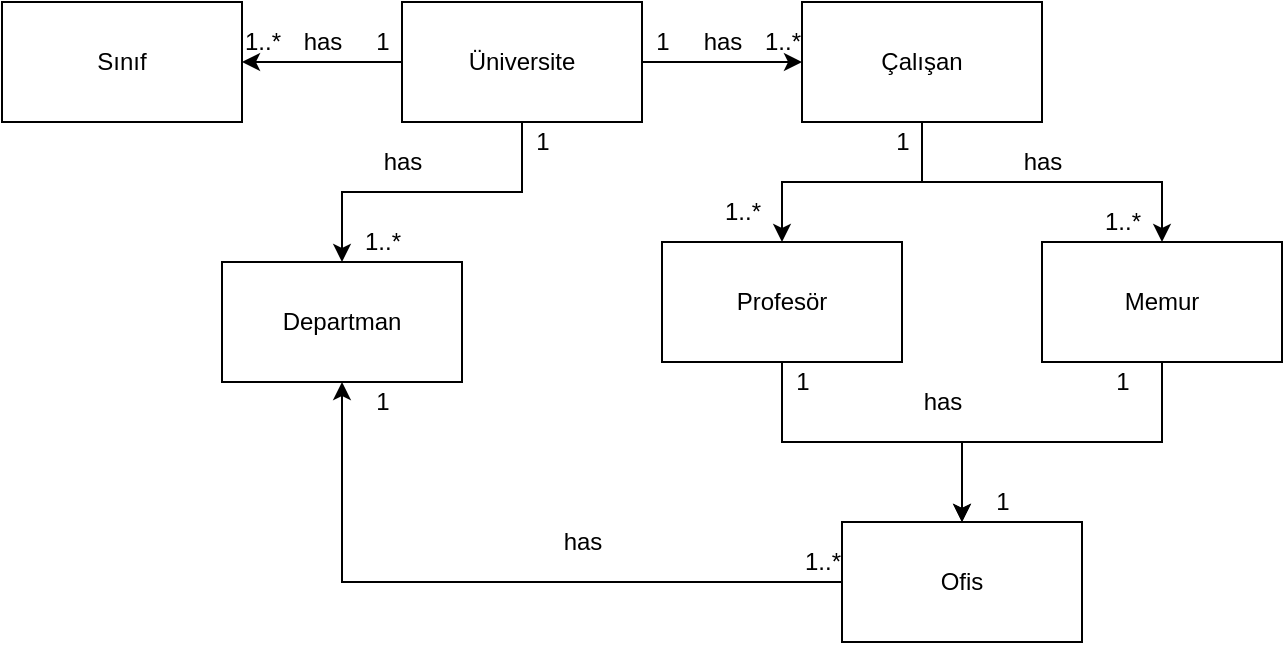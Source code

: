 <mxfile version="20.1.1" type="github">
  <diagram id="C5RBs43oDa-KdzZeNtuy" name="Page-1">
    <mxGraphModel dx="1006" dy="714" grid="1" gridSize="10" guides="1" tooltips="1" connect="1" arrows="1" fold="1" page="1" pageScale="1" pageWidth="827" pageHeight="1169" math="0" shadow="0">
      <root>
        <mxCell id="WIyWlLk6GJQsqaUBKTNV-0" />
        <mxCell id="WIyWlLk6GJQsqaUBKTNV-1" parent="WIyWlLk6GJQsqaUBKTNV-0" />
        <mxCell id="_plOYLPViJ4alJlIMXHO-2" value="" style="edgeStyle=orthogonalEdgeStyle;rounded=0;orthogonalLoop=1;jettySize=auto;html=1;" edge="1" parent="WIyWlLk6GJQsqaUBKTNV-1" source="_plOYLPViJ4alJlIMXHO-0" target="_plOYLPViJ4alJlIMXHO-1">
          <mxGeometry relative="1" as="geometry" />
        </mxCell>
        <mxCell id="_plOYLPViJ4alJlIMXHO-11" value="" style="edgeStyle=orthogonalEdgeStyle;rounded=0;orthogonalLoop=1;jettySize=auto;html=1;" edge="1" parent="WIyWlLk6GJQsqaUBKTNV-1" source="_plOYLPViJ4alJlIMXHO-0" target="_plOYLPViJ4alJlIMXHO-10">
          <mxGeometry relative="1" as="geometry" />
        </mxCell>
        <mxCell id="_plOYLPViJ4alJlIMXHO-13" value="" style="edgeStyle=orthogonalEdgeStyle;rounded=0;orthogonalLoop=1;jettySize=auto;html=1;" edge="1" parent="WIyWlLk6GJQsqaUBKTNV-1" source="_plOYLPViJ4alJlIMXHO-0" target="_plOYLPViJ4alJlIMXHO-12">
          <mxGeometry relative="1" as="geometry" />
        </mxCell>
        <mxCell id="_plOYLPViJ4alJlIMXHO-0" value="Üniversite" style="rounded=0;whiteSpace=wrap;html=1;" vertex="1" parent="WIyWlLk6GJQsqaUBKTNV-1">
          <mxGeometry x="370" y="130" width="120" height="60" as="geometry" />
        </mxCell>
        <mxCell id="_plOYLPViJ4alJlIMXHO-4" value="" style="edgeStyle=orthogonalEdgeStyle;rounded=0;orthogonalLoop=1;jettySize=auto;html=1;" edge="1" parent="WIyWlLk6GJQsqaUBKTNV-1" source="_plOYLPViJ4alJlIMXHO-1" target="_plOYLPViJ4alJlIMXHO-3">
          <mxGeometry relative="1" as="geometry" />
        </mxCell>
        <mxCell id="_plOYLPViJ4alJlIMXHO-6" value="" style="edgeStyle=orthogonalEdgeStyle;rounded=0;orthogonalLoop=1;jettySize=auto;html=1;" edge="1" parent="WIyWlLk6GJQsqaUBKTNV-1" source="_plOYLPViJ4alJlIMXHO-1" target="_plOYLPViJ4alJlIMXHO-5">
          <mxGeometry relative="1" as="geometry" />
        </mxCell>
        <mxCell id="_plOYLPViJ4alJlIMXHO-1" value="Çalışan" style="whiteSpace=wrap;html=1;rounded=0;" vertex="1" parent="WIyWlLk6GJQsqaUBKTNV-1">
          <mxGeometry x="570" y="130" width="120" height="60" as="geometry" />
        </mxCell>
        <mxCell id="_plOYLPViJ4alJlIMXHO-9" style="edgeStyle=orthogonalEdgeStyle;rounded=0;orthogonalLoop=1;jettySize=auto;html=1;" edge="1" parent="WIyWlLk6GJQsqaUBKTNV-1" source="_plOYLPViJ4alJlIMXHO-3" target="_plOYLPViJ4alJlIMXHO-7">
          <mxGeometry relative="1" as="geometry" />
        </mxCell>
        <mxCell id="_plOYLPViJ4alJlIMXHO-3" value="Memur" style="whiteSpace=wrap;html=1;rounded=0;" vertex="1" parent="WIyWlLk6GJQsqaUBKTNV-1">
          <mxGeometry x="690" y="250" width="120" height="60" as="geometry" />
        </mxCell>
        <mxCell id="_plOYLPViJ4alJlIMXHO-8" value="" style="edgeStyle=orthogonalEdgeStyle;rounded=0;orthogonalLoop=1;jettySize=auto;html=1;" edge="1" parent="WIyWlLk6GJQsqaUBKTNV-1" source="_plOYLPViJ4alJlIMXHO-5" target="_plOYLPViJ4alJlIMXHO-7">
          <mxGeometry relative="1" as="geometry" />
        </mxCell>
        <mxCell id="_plOYLPViJ4alJlIMXHO-5" value="Profesör" style="whiteSpace=wrap;html=1;rounded=0;" vertex="1" parent="WIyWlLk6GJQsqaUBKTNV-1">
          <mxGeometry x="500" y="250" width="120" height="60" as="geometry" />
        </mxCell>
        <mxCell id="_plOYLPViJ4alJlIMXHO-14" style="edgeStyle=orthogonalEdgeStyle;rounded=0;orthogonalLoop=1;jettySize=auto;html=1;exitX=0;exitY=0.5;exitDx=0;exitDy=0;" edge="1" parent="WIyWlLk6GJQsqaUBKTNV-1" source="_plOYLPViJ4alJlIMXHO-7" target="_plOYLPViJ4alJlIMXHO-12">
          <mxGeometry relative="1" as="geometry" />
        </mxCell>
        <mxCell id="_plOYLPViJ4alJlIMXHO-7" value="Ofis" style="whiteSpace=wrap;html=1;rounded=0;" vertex="1" parent="WIyWlLk6GJQsqaUBKTNV-1">
          <mxGeometry x="590" y="390" width="120" height="60" as="geometry" />
        </mxCell>
        <mxCell id="_plOYLPViJ4alJlIMXHO-10" value="Sınıf" style="whiteSpace=wrap;html=1;rounded=0;" vertex="1" parent="WIyWlLk6GJQsqaUBKTNV-1">
          <mxGeometry x="170" y="130" width="120" height="60" as="geometry" />
        </mxCell>
        <mxCell id="_plOYLPViJ4alJlIMXHO-12" value="Departman" style="whiteSpace=wrap;html=1;rounded=0;" vertex="1" parent="WIyWlLk6GJQsqaUBKTNV-1">
          <mxGeometry x="280" y="260" width="120" height="60" as="geometry" />
        </mxCell>
        <mxCell id="_plOYLPViJ4alJlIMXHO-15" value="1..*" style="text;html=1;align=center;verticalAlign=middle;resizable=0;points=[];autosize=1;strokeColor=none;fillColor=none;" vertex="1" parent="WIyWlLk6GJQsqaUBKTNV-1">
          <mxGeometry x="280" y="135" width="40" height="30" as="geometry" />
        </mxCell>
        <mxCell id="_plOYLPViJ4alJlIMXHO-16" value="1" style="text;html=1;align=center;verticalAlign=middle;resizable=0;points=[];autosize=1;strokeColor=none;fillColor=none;" vertex="1" parent="WIyWlLk6GJQsqaUBKTNV-1">
          <mxGeometry x="345" y="135" width="30" height="30" as="geometry" />
        </mxCell>
        <mxCell id="_plOYLPViJ4alJlIMXHO-17" value="1..*" style="text;html=1;align=center;verticalAlign=middle;resizable=0;points=[];autosize=1;strokeColor=none;fillColor=none;" vertex="1" parent="WIyWlLk6GJQsqaUBKTNV-1">
          <mxGeometry x="540" y="135" width="40" height="30" as="geometry" />
        </mxCell>
        <mxCell id="_plOYLPViJ4alJlIMXHO-18" value="1" style="text;html=1;align=center;verticalAlign=middle;resizable=0;points=[];autosize=1;strokeColor=none;fillColor=none;" vertex="1" parent="WIyWlLk6GJQsqaUBKTNV-1">
          <mxGeometry x="485" y="135" width="30" height="30" as="geometry" />
        </mxCell>
        <mxCell id="_plOYLPViJ4alJlIMXHO-19" value="1..*" style="text;html=1;align=center;verticalAlign=middle;resizable=0;points=[];autosize=1;strokeColor=none;fillColor=none;" vertex="1" parent="WIyWlLk6GJQsqaUBKTNV-1">
          <mxGeometry x="340" y="235" width="40" height="30" as="geometry" />
        </mxCell>
        <mxCell id="_plOYLPViJ4alJlIMXHO-20" value="1" style="text;html=1;align=center;verticalAlign=middle;resizable=0;points=[];autosize=1;strokeColor=none;fillColor=none;" vertex="1" parent="WIyWlLk6GJQsqaUBKTNV-1">
          <mxGeometry x="425" y="185" width="30" height="30" as="geometry" />
        </mxCell>
        <mxCell id="_plOYLPViJ4alJlIMXHO-21" value="1..*" style="text;html=1;align=center;verticalAlign=middle;resizable=0;points=[];autosize=1;strokeColor=none;fillColor=none;" vertex="1" parent="WIyWlLk6GJQsqaUBKTNV-1">
          <mxGeometry x="560" y="395" width="40" height="30" as="geometry" />
        </mxCell>
        <mxCell id="_plOYLPViJ4alJlIMXHO-22" value="1" style="text;html=1;align=center;verticalAlign=middle;resizable=0;points=[];autosize=1;strokeColor=none;fillColor=none;" vertex="1" parent="WIyWlLk6GJQsqaUBKTNV-1">
          <mxGeometry x="345" y="315" width="30" height="30" as="geometry" />
        </mxCell>
        <mxCell id="_plOYLPViJ4alJlIMXHO-23" value="1" style="text;html=1;align=center;verticalAlign=middle;resizable=0;points=[];autosize=1;strokeColor=none;fillColor=none;" vertex="1" parent="WIyWlLk6GJQsqaUBKTNV-1">
          <mxGeometry x="605" y="185" width="30" height="30" as="geometry" />
        </mxCell>
        <mxCell id="_plOYLPViJ4alJlIMXHO-25" value="1..*" style="text;html=1;align=center;verticalAlign=middle;resizable=0;points=[];autosize=1;strokeColor=none;fillColor=none;" vertex="1" parent="WIyWlLk6GJQsqaUBKTNV-1">
          <mxGeometry x="520" y="220" width="40" height="30" as="geometry" />
        </mxCell>
        <mxCell id="_plOYLPViJ4alJlIMXHO-26" value="1..*" style="text;html=1;align=center;verticalAlign=middle;resizable=0;points=[];autosize=1;strokeColor=none;fillColor=none;" vertex="1" parent="WIyWlLk6GJQsqaUBKTNV-1">
          <mxGeometry x="710" y="225" width="40" height="30" as="geometry" />
        </mxCell>
        <mxCell id="_plOYLPViJ4alJlIMXHO-27" value="1" style="text;html=1;align=center;verticalAlign=middle;resizable=0;points=[];autosize=1;strokeColor=none;fillColor=none;" vertex="1" parent="WIyWlLk6GJQsqaUBKTNV-1">
          <mxGeometry x="655" y="365" width="30" height="30" as="geometry" />
        </mxCell>
        <mxCell id="_plOYLPViJ4alJlIMXHO-28" value="1" style="text;html=1;align=center;verticalAlign=middle;resizable=0;points=[];autosize=1;strokeColor=none;fillColor=none;" vertex="1" parent="WIyWlLk6GJQsqaUBKTNV-1">
          <mxGeometry x="555" y="305" width="30" height="30" as="geometry" />
        </mxCell>
        <mxCell id="_plOYLPViJ4alJlIMXHO-29" value="1" style="text;html=1;align=center;verticalAlign=middle;resizable=0;points=[];autosize=1;strokeColor=none;fillColor=none;" vertex="1" parent="WIyWlLk6GJQsqaUBKTNV-1">
          <mxGeometry x="715" y="305" width="30" height="30" as="geometry" />
        </mxCell>
        <mxCell id="_plOYLPViJ4alJlIMXHO-30" value="has" style="text;html=1;align=center;verticalAlign=middle;resizable=0;points=[];autosize=1;strokeColor=none;fillColor=none;" vertex="1" parent="WIyWlLk6GJQsqaUBKTNV-1">
          <mxGeometry x="310" y="135" width="40" height="30" as="geometry" />
        </mxCell>
        <mxCell id="_plOYLPViJ4alJlIMXHO-31" value="has" style="text;html=1;align=center;verticalAlign=middle;resizable=0;points=[];autosize=1;strokeColor=none;fillColor=none;" vertex="1" parent="WIyWlLk6GJQsqaUBKTNV-1">
          <mxGeometry x="350" y="195" width="40" height="30" as="geometry" />
        </mxCell>
        <mxCell id="_plOYLPViJ4alJlIMXHO-32" value="has" style="text;html=1;align=center;verticalAlign=middle;resizable=0;points=[];autosize=1;strokeColor=none;fillColor=none;" vertex="1" parent="WIyWlLk6GJQsqaUBKTNV-1">
          <mxGeometry x="440" y="385" width="40" height="30" as="geometry" />
        </mxCell>
        <mxCell id="_plOYLPViJ4alJlIMXHO-33" value="has" style="text;html=1;align=center;verticalAlign=middle;resizable=0;points=[];autosize=1;strokeColor=none;fillColor=none;" vertex="1" parent="WIyWlLk6GJQsqaUBKTNV-1">
          <mxGeometry x="620" y="315" width="40" height="30" as="geometry" />
        </mxCell>
        <mxCell id="_plOYLPViJ4alJlIMXHO-34" value="has" style="text;html=1;align=center;verticalAlign=middle;resizable=0;points=[];autosize=1;strokeColor=none;fillColor=none;" vertex="1" parent="WIyWlLk6GJQsqaUBKTNV-1">
          <mxGeometry x="510" y="135" width="40" height="30" as="geometry" />
        </mxCell>
        <mxCell id="_plOYLPViJ4alJlIMXHO-35" value="has" style="text;html=1;align=center;verticalAlign=middle;resizable=0;points=[];autosize=1;strokeColor=none;fillColor=none;" vertex="1" parent="WIyWlLk6GJQsqaUBKTNV-1">
          <mxGeometry x="670" y="195" width="40" height="30" as="geometry" />
        </mxCell>
      </root>
    </mxGraphModel>
  </diagram>
</mxfile>

